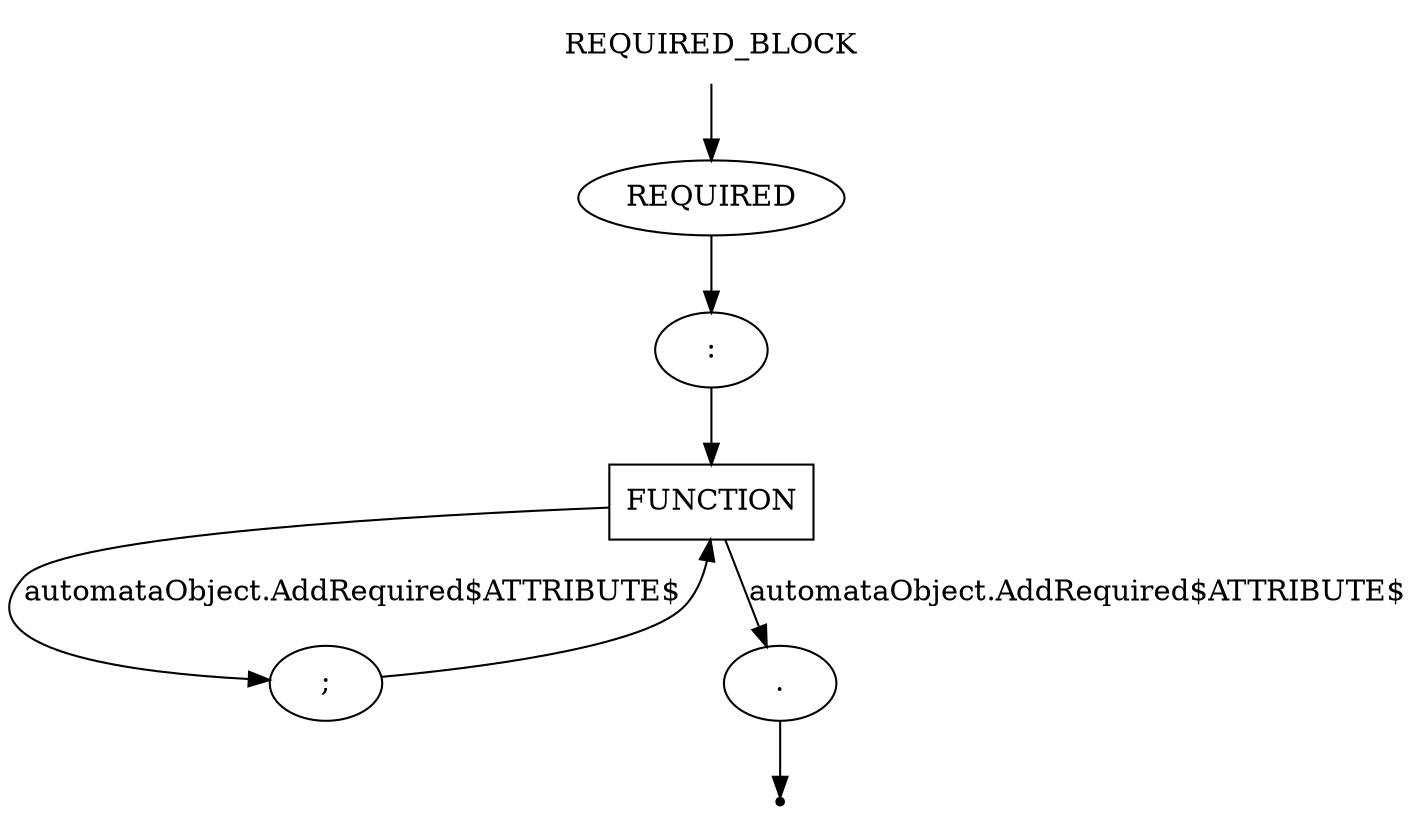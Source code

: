digraph REQUIRED_BLOCK {
    start [label=REQUIRED_BLOCK shape=plaintext]
    A [label=REQUIRED shape=oval]
    B [label=":" shape=oval]
    C [label=FUNCTION shape=box]
    G [label=";" shape=oval]
    H [label="." shape=oval]
    end [label="" shape=point]
    start -> A
    A -> B
    B -> C
    C -> G [label="automataObject.AddRequired$ATTRIBUTE$"]
    C -> H [label="automataObject.AddRequired$ATTRIBUTE$"]
    G -> C
    H -> end
}
